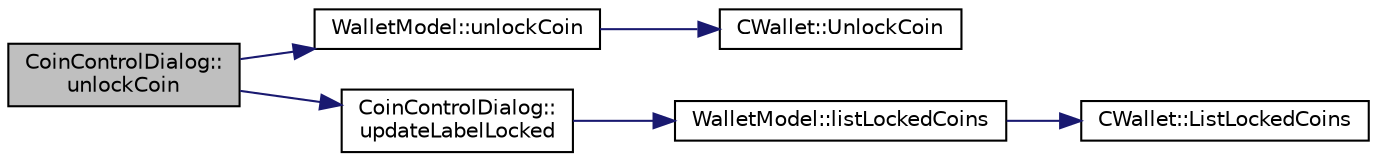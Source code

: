 digraph "CoinControlDialog::unlockCoin"
{
  edge [fontname="Helvetica",fontsize="10",labelfontname="Helvetica",labelfontsize="10"];
  node [fontname="Helvetica",fontsize="10",shape=record];
  rankdir="LR";
  Node737 [label="CoinControlDialog::\lunlockCoin",height=0.2,width=0.4,color="black", fillcolor="grey75", style="filled", fontcolor="black"];
  Node737 -> Node738 [color="midnightblue",fontsize="10",style="solid",fontname="Helvetica"];
  Node738 [label="WalletModel::unlockCoin",height=0.2,width=0.4,color="black", fillcolor="white", style="filled",URL="$class_wallet_model.html#a0a5514bd400327df0f7d63341d8fabf4"];
  Node738 -> Node739 [color="midnightblue",fontsize="10",style="solid",fontname="Helvetica"];
  Node739 [label="CWallet::UnlockCoin",height=0.2,width=0.4,color="black", fillcolor="white", style="filled",URL="$group___actions.html#gabd60f5b890e2c62c05c6a2de6322197f"];
  Node737 -> Node740 [color="midnightblue",fontsize="10",style="solid",fontname="Helvetica"];
  Node740 [label="CoinControlDialog::\lupdateLabelLocked",height=0.2,width=0.4,color="black", fillcolor="white", style="filled",URL="$class_coin_control_dialog.html#acedbd41abf3490c556afbebde2ba6b49"];
  Node740 -> Node741 [color="midnightblue",fontsize="10",style="solid",fontname="Helvetica"];
  Node741 [label="WalletModel::listLockedCoins",height=0.2,width=0.4,color="black", fillcolor="white", style="filled",URL="$class_wallet_model.html#a367977352d1ef183ec2cb6b508a85bc2"];
  Node741 -> Node742 [color="midnightblue",fontsize="10",style="solid",fontname="Helvetica"];
  Node742 [label="CWallet::ListLockedCoins",height=0.2,width=0.4,color="black", fillcolor="white", style="filled",URL="$group___actions.html#ga41f4c77a0843692388f8b11d5fb88042"];
}
